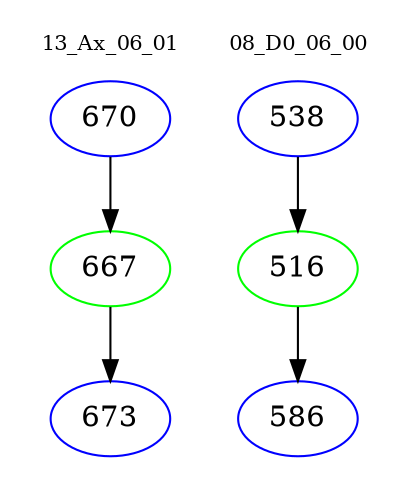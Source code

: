 digraph{
subgraph cluster_0 {
color = white
label = "13_Ax_06_01";
fontsize=10;
T0_670 [label="670", color="blue"]
T0_670 -> T0_667 [color="black"]
T0_667 [label="667", color="green"]
T0_667 -> T0_673 [color="black"]
T0_673 [label="673", color="blue"]
}
subgraph cluster_1 {
color = white
label = "08_D0_06_00";
fontsize=10;
T1_538 [label="538", color="blue"]
T1_538 -> T1_516 [color="black"]
T1_516 [label="516", color="green"]
T1_516 -> T1_586 [color="black"]
T1_586 [label="586", color="blue"]
}
}
